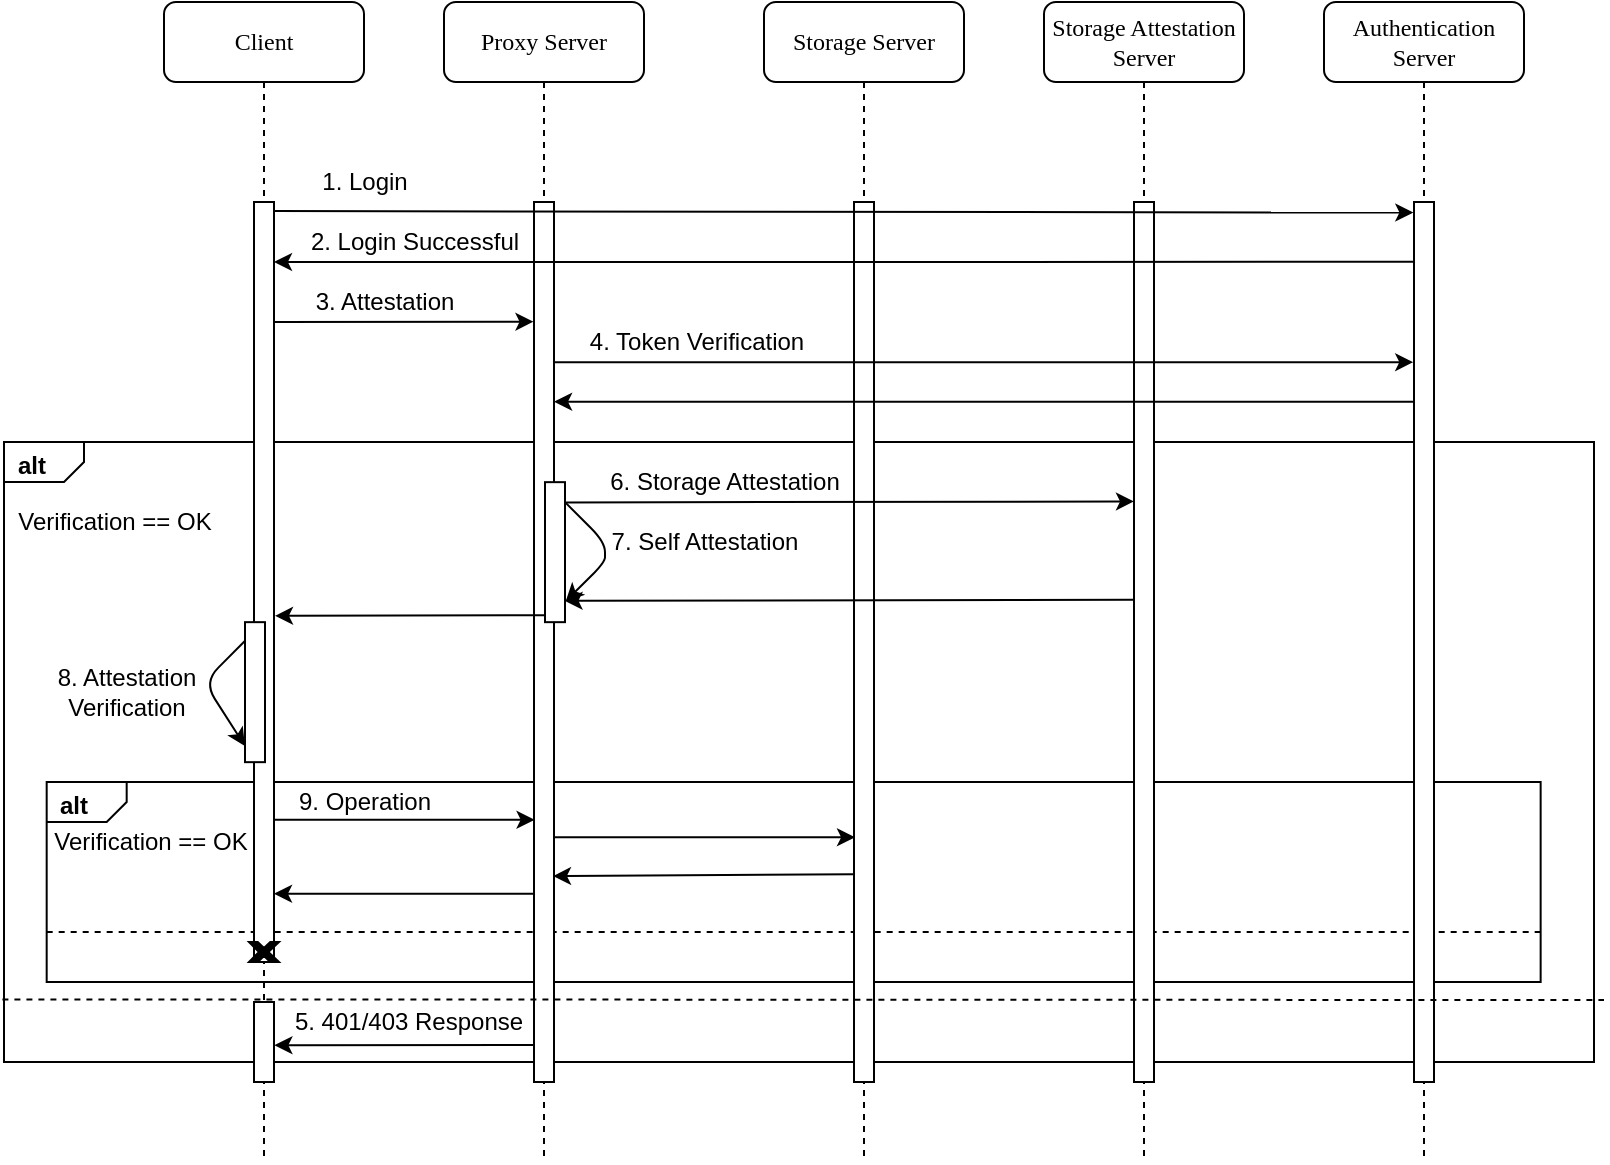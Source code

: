 <mxfile version="13.7.9" type="device"><diagram name="Page-1" id="13e1069c-82ec-6db2-03f1-153e76fe0fe0"><mxGraphModel dx="1113" dy="853" grid="1" gridSize="10" guides="1" tooltips="1" connect="1" arrows="1" fold="1" page="1" pageScale="1" pageWidth="1100" pageHeight="850" background="#ffffff" math="0" shadow="0"><root><mxCell id="0"/><mxCell id="1" parent="0"/><mxCell id="aGRBpvSZrSElPZcjYbGi-33" value="" style="html=1;shape=mxgraph.sysml.package;labelX=40;whiteSpace=wrap;align=center;" vertex="1" parent="1"><mxGeometry x="20" y="300" width="795" height="310" as="geometry"/></mxCell><mxCell id="aGRBpvSZrSElPZcjYbGi-34" value="alt" style="html=1;align=left;verticalAlign=top;labelPosition=left;verticalLabelPosition=top;labelBackgroundColor=none;spacingLeft=5;spacingTop=-2;fontStyle=1;" connectable="0" vertex="1" parent="aGRBpvSZrSElPZcjYbGi-33"><mxGeometry as="geometry"/></mxCell><mxCell id="aGRBpvSZrSElPZcjYbGi-39" value="" style="html=1;shape=mxgraph.sysml.package;labelX=40;whiteSpace=wrap;align=center;" vertex="1" parent="aGRBpvSZrSElPZcjYbGi-33"><mxGeometry x="21.342" y="170" width="746.98" height="100" as="geometry"/></mxCell><mxCell id="aGRBpvSZrSElPZcjYbGi-40" value="alt" style="html=1;align=left;verticalAlign=top;labelPosition=left;verticalLabelPosition=top;labelBackgroundColor=none;spacingLeft=5;spacingTop=-2;fontStyle=1;" connectable="0" vertex="1" parent="aGRBpvSZrSElPZcjYbGi-39"><mxGeometry as="geometry"/></mxCell><mxCell id="aGRBpvSZrSElPZcjYbGi-72" value="Verification == OK" style="text;html=1;align=center;verticalAlign=middle;resizable=0;points=[];autosize=1;" vertex="1" parent="aGRBpvSZrSElPZcjYbGi-39"><mxGeometry x="-3" y="20" width="110" height="20" as="geometry"/></mxCell><mxCell id="aGRBpvSZrSElPZcjYbGi-74" value="9. Operation" style="text;html=1;align=center;verticalAlign=middle;resizable=0;points=[];autosize=1;" vertex="1" parent="aGRBpvSZrSElPZcjYbGi-39"><mxGeometry x="118.658" width="80" height="20" as="geometry"/></mxCell><mxCell id="aGRBpvSZrSElPZcjYbGi-44" value="" style="endArrow=none;dashed=1;html=1;entryX=1;entryY=0.75;entryDx=0;entryDy=0;entryPerimeter=0;exitX=0;exitY=0.75;exitDx=0;exitDy=0;exitPerimeter=0;" edge="1" parent="aGRBpvSZrSElPZcjYbGi-33" source="aGRBpvSZrSElPZcjYbGi-39" target="aGRBpvSZrSElPZcjYbGi-39"><mxGeometry width="50" height="50" relative="1" as="geometry"><mxPoint x="21.342" y="226" as="sourcePoint"/><mxPoint x="239.589" y="175.667" as="targetPoint"/></mxGeometry></mxCell><mxCell id="aGRBpvSZrSElPZcjYbGi-57" value="Verification == OK" style="text;html=1;align=center;verticalAlign=middle;resizable=0;points=[];autosize=1;" vertex="1" parent="aGRBpvSZrSElPZcjYbGi-33"><mxGeometry x="0.002" y="30" width="110" height="20" as="geometry"/></mxCell><mxCell id="aGRBpvSZrSElPZcjYbGi-58" value="5. 401/403 Response" style="text;html=1;align=center;verticalAlign=middle;resizable=0;points=[];autosize=1;" vertex="1" parent="aGRBpvSZrSElPZcjYbGi-33"><mxGeometry x="136.775" y="280" width="130" height="20" as="geometry"/></mxCell><mxCell id="aGRBpvSZrSElPZcjYbGi-59" value="6. Storage Attestation" style="text;html=1;align=center;verticalAlign=middle;resizable=0;points=[];autosize=1;" vertex="1" parent="aGRBpvSZrSElPZcjYbGi-33"><mxGeometry x="294.997" y="10" width="130" height="20" as="geometry"/></mxCell><mxCell id="aGRBpvSZrSElPZcjYbGi-60" value="7. Self Attestation" style="text;html=1;align=center;verticalAlign=middle;resizable=0;points=[];autosize=1;" vertex="1" parent="aGRBpvSZrSElPZcjYbGi-33"><mxGeometry x="295" y="40" width="110" height="20" as="geometry"/></mxCell><mxCell id="aGRBpvSZrSElPZcjYbGi-61" value="8. Attestation &lt;br&gt;Verification" style="text;html=1;align=center;verticalAlign=middle;resizable=0;points=[];autosize=1;" vertex="1" parent="aGRBpvSZrSElPZcjYbGi-33"><mxGeometry x="21.345" y="110" width="80" height="30" as="geometry"/></mxCell><mxCell id="7baba1c4bc27f4b0-2" value="Proxy Server" style="shape=umlLifeline;perimeter=lifelinePerimeter;whiteSpace=wrap;html=1;container=1;collapsible=0;recursiveResize=0;outlineConnect=0;rounded=1;shadow=0;comic=0;labelBackgroundColor=none;strokeWidth=1;fontFamily=Verdana;fontSize=12;align=center;" parent="1" vertex="1"><mxGeometry x="240" y="80" width="100" height="580" as="geometry"/></mxCell><mxCell id="aGRBpvSZrSElPZcjYbGi-2" value="" style="html=1;points=[];perimeter=orthogonalPerimeter;rounded=0;shadow=0;comic=0;labelBackgroundColor=none;strokeWidth=1;fontFamily=Verdana;fontSize=12;align=center;" vertex="1" parent="7baba1c4bc27f4b0-2"><mxGeometry x="45" y="100" width="10" height="440" as="geometry"/></mxCell><mxCell id="7baba1c4bc27f4b0-3" value="Storage Server" style="shape=umlLifeline;perimeter=lifelinePerimeter;whiteSpace=wrap;html=1;container=1;collapsible=0;recursiveResize=0;outlineConnect=0;rounded=1;shadow=0;comic=0;labelBackgroundColor=none;strokeWidth=1;fontFamily=Verdana;fontSize=12;align=center;" parent="1" vertex="1"><mxGeometry x="400" y="80" width="100" height="580" as="geometry"/></mxCell><mxCell id="aGRBpvSZrSElPZcjYbGi-3" value="" style="html=1;points=[];perimeter=orthogonalPerimeter;rounded=0;shadow=0;comic=0;labelBackgroundColor=none;strokeWidth=1;fontFamily=Verdana;fontSize=12;align=center;" vertex="1" parent="7baba1c4bc27f4b0-3"><mxGeometry x="45" y="100" width="10" height="440" as="geometry"/></mxCell><mxCell id="7baba1c4bc27f4b0-4" value="Storage Attestation Server" style="shape=umlLifeline;perimeter=lifelinePerimeter;whiteSpace=wrap;html=1;container=1;collapsible=0;recursiveResize=0;outlineConnect=0;rounded=1;shadow=0;comic=0;labelBackgroundColor=none;strokeWidth=1;fontFamily=Verdana;fontSize=12;align=center;" parent="1" vertex="1"><mxGeometry x="540" y="80" width="100" height="580" as="geometry"/></mxCell><mxCell id="7baba1c4bc27f4b0-5" value="Authentication Server" style="shape=umlLifeline;perimeter=lifelinePerimeter;whiteSpace=wrap;html=1;container=1;collapsible=0;recursiveResize=0;outlineConnect=0;rounded=1;shadow=0;comic=0;labelBackgroundColor=none;strokeWidth=1;fontFamily=Verdana;fontSize=12;align=center;" parent="1" vertex="1"><mxGeometry x="680" y="80" width="100" height="580" as="geometry"/></mxCell><mxCell id="aGRBpvSZrSElPZcjYbGi-5" value="" style="html=1;points=[];perimeter=orthogonalPerimeter;rounded=0;shadow=0;comic=0;labelBackgroundColor=none;strokeWidth=1;fontFamily=Verdana;fontSize=12;align=center;" vertex="1" parent="7baba1c4bc27f4b0-5"><mxGeometry x="45" y="100" width="10" height="440" as="geometry"/></mxCell><mxCell id="7baba1c4bc27f4b0-8" value="Client" style="shape=umlLifeline;perimeter=lifelinePerimeter;whiteSpace=wrap;html=1;container=1;collapsible=0;recursiveResize=0;outlineConnect=0;rounded=1;shadow=0;comic=0;labelBackgroundColor=none;strokeWidth=1;fontFamily=Verdana;fontSize=12;align=center;" parent="1" vertex="1"><mxGeometry x="100" y="80" width="100" height="580" as="geometry"/></mxCell><mxCell id="7baba1c4bc27f4b0-9" value="" style="html=1;points=[];perimeter=orthogonalPerimeter;rounded=0;shadow=0;comic=0;labelBackgroundColor=none;strokeWidth=1;fontFamily=Verdana;fontSize=12;align=center;" parent="7baba1c4bc27f4b0-8" vertex="1"><mxGeometry x="45" y="100" width="10" height="380" as="geometry"/></mxCell><mxCell id="aGRBpvSZrSElPZcjYbGi-50" value="" style="html=1;points=[];perimeter=orthogonalPerimeter;rounded=0;shadow=0;comic=0;labelBackgroundColor=none;strokeWidth=1;fontFamily=Verdana;fontSize=12;align=center;" vertex="1" parent="7baba1c4bc27f4b0-8"><mxGeometry x="45" y="500" width="10" height="40" as="geometry"/></mxCell><mxCell id="aGRBpvSZrSElPZcjYbGi-46" value="" style="verticalLabelPosition=bottom;verticalAlign=top;html=1;shape=mxgraph.basic.x;fillColor=#000000;" vertex="1" parent="7baba1c4bc27f4b0-8"><mxGeometry x="42.5" y="470" width="15" height="10" as="geometry"/></mxCell><mxCell id="7baba1c4bc27f4b0-34" value="" style="html=1;points=[];perimeter=orthogonalPerimeter;rounded=0;shadow=0;comic=0;labelBackgroundColor=none;strokeWidth=1;fontFamily=Verdana;fontSize=12;align=center;" parent="1" vertex="1"><mxGeometry x="290.5" y="320.08" width="10" height="70" as="geometry"/></mxCell><mxCell id="aGRBpvSZrSElPZcjYbGi-4" value="" style="html=1;points=[];perimeter=orthogonalPerimeter;rounded=0;shadow=0;comic=0;labelBackgroundColor=none;strokeWidth=1;fontFamily=Verdana;fontSize=12;align=center;" vertex="1" parent="1"><mxGeometry x="585" y="180" width="10" height="440" as="geometry"/></mxCell><mxCell id="aGRBpvSZrSElPZcjYbGi-6" value="" style="endArrow=classic;html=1;exitX=1;exitY=0.012;exitDx=0;exitDy=0;exitPerimeter=0;entryX=-0.033;entryY=0.012;entryDx=0;entryDy=0;entryPerimeter=0;" edge="1" parent="1" source="7baba1c4bc27f4b0-9" target="aGRBpvSZrSElPZcjYbGi-5"><mxGeometry width="50" height="50" relative="1" as="geometry"><mxPoint x="480" y="380" as="sourcePoint"/><mxPoint x="720" y="181" as="targetPoint"/></mxGeometry></mxCell><mxCell id="aGRBpvSZrSElPZcjYbGi-7" value="" style="endArrow=classic;html=1;exitX=0;exitY=0.068;exitDx=0;exitDy=0;exitPerimeter=0;" edge="1" parent="1" source="aGRBpvSZrSElPZcjYbGi-5"><mxGeometry width="50" height="50" relative="1" as="geometry"><mxPoint x="725" y="220" as="sourcePoint"/><mxPoint x="155" y="210" as="targetPoint"/></mxGeometry></mxCell><mxCell id="aGRBpvSZrSElPZcjYbGi-8" value="" style="endArrow=classic;html=1;entryX=-0.026;entryY=0.136;entryDx=0;entryDy=0;entryPerimeter=0;" edge="1" parent="1" target="aGRBpvSZrSElPZcjYbGi-2"><mxGeometry width="50" height="50" relative="1" as="geometry"><mxPoint x="155" y="240" as="sourcePoint"/><mxPoint x="280" y="239" as="targetPoint"/></mxGeometry></mxCell><mxCell id="aGRBpvSZrSElPZcjYbGi-9" value="" style="endArrow=classic;html=1;exitX=0.95;exitY=0.145;exitDx=0;exitDy=0;exitPerimeter=0;entryX=-0.05;entryY=0.181;entryDx=0;entryDy=0;entryPerimeter=0;" edge="1" parent="1" source="7baba1c4bc27f4b0-34"><mxGeometry width="50" height="50" relative="1" as="geometry"><mxPoint x="170.5" y="290.08" as="sourcePoint"/><mxPoint x="585" y="329.72" as="targetPoint"/></mxGeometry></mxCell><mxCell id="aGRBpvSZrSElPZcjYbGi-10" value="" style="endArrow=classic;html=1;entryX=1.033;entryY=0.851;entryDx=0;entryDy=0;entryPerimeter=0;" edge="1" parent="1" target="7baba1c4bc27f4b0-34"><mxGeometry width="50" height="50" relative="1" as="geometry"><mxPoint x="300.5" y="330.08" as="sourcePoint"/><mxPoint x="340.5" y="290.08" as="targetPoint"/><Array as="points"><mxPoint x="320.5" y="350.08"/><mxPoint x="320.5" y="360.08"/></Array></mxGeometry></mxCell><mxCell id="aGRBpvSZrSElPZcjYbGi-11" value="" style="endArrow=classic;html=1;exitX=0.007;exitY=0.951;exitDx=0;exitDy=0;exitPerimeter=0;entryX=1;entryY=0.311;entryDx=0;entryDy=0;entryPerimeter=0;" edge="1" parent="1" source="7baba1c4bc27f4b0-34"><mxGeometry width="50" height="50" relative="1" as="geometry"><mxPoint x="320.5" y="389.39" as="sourcePoint"/><mxPoint x="155.5" y="386.92" as="targetPoint"/></mxGeometry></mxCell><mxCell id="aGRBpvSZrSElPZcjYbGi-12" value="" style="html=1;points=[];perimeter=orthogonalPerimeter;rounded=0;shadow=0;comic=0;labelBackgroundColor=none;strokeWidth=1;fontFamily=Verdana;fontSize=12;align=center;" vertex="1" parent="1"><mxGeometry x="140.5" y="390.08" width="10" height="70" as="geometry"/></mxCell><mxCell id="aGRBpvSZrSElPZcjYbGi-15" value="" style="endArrow=classic;html=1;entryX=0.029;entryY=0.702;entryDx=0;entryDy=0;entryPerimeter=0;" edge="1" parent="1" source="7baba1c4bc27f4b0-9" target="aGRBpvSZrSElPZcjYbGi-2"><mxGeometry width="50" height="50" relative="1" as="geometry"><mxPoint x="155.5" y="480.2" as="sourcePoint"/><mxPoint x="285.21" y="479.32" as="targetPoint"/></mxGeometry></mxCell><mxCell id="aGRBpvSZrSElPZcjYbGi-16" value="" style="endArrow=classic;html=1;entryX=0.051;entryY=0.722;entryDx=0;entryDy=0;entryPerimeter=0;exitX=0.95;exitY=0.722;exitDx=0;exitDy=0;exitPerimeter=0;" edge="1" parent="1" source="aGRBpvSZrSElPZcjYbGi-2" target="aGRBpvSZrSElPZcjYbGi-3"><mxGeometry width="50" height="50" relative="1" as="geometry"><mxPoint x="294.72" y="489.44" as="sourcePoint"/><mxPoint x="445.28" y="489.0" as="targetPoint"/></mxGeometry></mxCell><mxCell id="aGRBpvSZrSElPZcjYbGi-17" value="" style="endArrow=classic;html=1;entryX=-0.003;entryY=0.884;entryDx=0;entryDy=0;entryPerimeter=0;exitX=-0.008;exitY=0.135;exitDx=0;exitDy=0;exitPerimeter=0;" edge="1" parent="1" source="aGRBpvSZrSElPZcjYbGi-12" target="aGRBpvSZrSElPZcjYbGi-12"><mxGeometry width="50" height="50" relative="1" as="geometry"><mxPoint x="340" y="330" as="sourcePoint"/><mxPoint x="390" y="280" as="targetPoint"/><Array as="points"><mxPoint x="120" y="420"/></Array></mxGeometry></mxCell><mxCell id="aGRBpvSZrSElPZcjYbGi-35" value="" style="endArrow=classic;html=1;exitX=1.02;exitY=0.182;exitDx=0;exitDy=0;exitPerimeter=0;entryX=-0.039;entryY=0.182;entryDx=0;entryDy=0;entryPerimeter=0;" edge="1" parent="1" source="aGRBpvSZrSElPZcjYbGi-2" target="aGRBpvSZrSElPZcjYbGi-5"><mxGeometry width="50" height="50" relative="1" as="geometry"><mxPoint x="300.5" y="260" as="sourcePoint"/><mxPoint x="720" y="260" as="targetPoint"/></mxGeometry></mxCell><mxCell id="aGRBpvSZrSElPZcjYbGi-36" value="" style="endArrow=classic;html=1;exitX=-0.027;exitY=0.227;exitDx=0;exitDy=0;exitPerimeter=0;entryX=1.003;entryY=0.227;entryDx=0;entryDy=0;entryPerimeter=0;" edge="1" parent="1" source="aGRBpvSZrSElPZcjYbGi-5" target="aGRBpvSZrSElPZcjYbGi-2"><mxGeometry width="50" height="50" relative="1" as="geometry"><mxPoint x="430" y="380" as="sourcePoint"/><mxPoint x="480" y="330" as="targetPoint"/></mxGeometry></mxCell><mxCell id="aGRBpvSZrSElPZcjYbGi-37" value="" style="endArrow=none;dashed=1;html=1;exitX=-0.001;exitY=0.899;exitDx=0;exitDy=0;exitPerimeter=0;" edge="1" parent="1" source="aGRBpvSZrSElPZcjYbGi-33"><mxGeometry width="50" height="50" relative="1" as="geometry"><mxPoint x="100" y="560" as="sourcePoint"/><mxPoint x="820" y="579" as="targetPoint"/></mxGeometry></mxCell><mxCell id="aGRBpvSZrSElPZcjYbGi-38" value="" style="endArrow=classic;html=1;exitX=-0.04;exitY=0.958;exitDx=0;exitDy=0;exitPerimeter=0;entryX=1.02;entryY=0.54;entryDx=0;entryDy=0;entryPerimeter=0;" edge="1" parent="1" source="aGRBpvSZrSElPZcjYbGi-2" target="aGRBpvSZrSElPZcjYbGi-50"><mxGeometry width="50" height="50" relative="1" as="geometry"><mxPoint x="430" y="420" as="sourcePoint"/><mxPoint x="155" y="585" as="targetPoint"/></mxGeometry></mxCell><mxCell id="aGRBpvSZrSElPZcjYbGi-42" value="" style="endArrow=classic;html=1;exitX=-0.035;exitY=0.764;exitDx=0;exitDy=0;exitPerimeter=0;entryX=0.95;entryY=0.766;entryDx=0;entryDy=0;entryPerimeter=0;" edge="1" parent="1" source="aGRBpvSZrSElPZcjYbGi-3" target="aGRBpvSZrSElPZcjYbGi-2"><mxGeometry width="50" height="50" relative="1" as="geometry"><mxPoint x="330" y="510" as="sourcePoint"/><mxPoint x="300" y="500" as="targetPoint"/></mxGeometry></mxCell><mxCell id="aGRBpvSZrSElPZcjYbGi-43" value="" style="endArrow=classic;html=1;exitX=-0.035;exitY=0.786;exitDx=0;exitDy=0;exitPerimeter=0;" edge="1" parent="1" source="aGRBpvSZrSElPZcjYbGi-2" target="7baba1c4bc27f4b0-9"><mxGeometry width="50" height="50" relative="1" as="geometry"><mxPoint x="250" y="470" as="sourcePoint"/><mxPoint x="300" y="420" as="targetPoint"/></mxGeometry></mxCell><mxCell id="aGRBpvSZrSElPZcjYbGi-53" value="1. Login" style="text;html=1;align=center;verticalAlign=middle;resizable=0;points=[];autosize=1;" vertex="1" parent="1"><mxGeometry x="170" y="160" width="60" height="20" as="geometry"/></mxCell><mxCell id="aGRBpvSZrSElPZcjYbGi-54" value="2. Login Successful" style="text;html=1;align=center;verticalAlign=middle;resizable=0;points=[];autosize=1;" vertex="1" parent="1"><mxGeometry x="165" y="190" width="120" height="20" as="geometry"/></mxCell><mxCell id="aGRBpvSZrSElPZcjYbGi-55" value="3. Attestation" style="text;html=1;align=center;verticalAlign=middle;resizable=0;points=[];autosize=1;" vertex="1" parent="1"><mxGeometry x="170" y="220" width="80" height="20" as="geometry"/></mxCell><mxCell id="aGRBpvSZrSElPZcjYbGi-56" value="4. Token Verification" style="text;html=1;align=center;verticalAlign=middle;resizable=0;points=[];autosize=1;" vertex="1" parent="1"><mxGeometry x="305.5" y="240" width="120" height="20" as="geometry"/></mxCell><mxCell id="aGRBpvSZrSElPZcjYbGi-73" value="" style="endArrow=classic;html=1;exitX=-0.033;exitY=0.452;exitDx=0;exitDy=0;exitPerimeter=0;entryX=0.976;entryY=0.847;entryDx=0;entryDy=0;entryPerimeter=0;" edge="1" parent="1" source="aGRBpvSZrSElPZcjYbGi-4" target="7baba1c4bc27f4b0-34"><mxGeometry width="50" height="50" relative="1" as="geometry"><mxPoint x="390" y="490" as="sourcePoint"/><mxPoint x="440" y="440" as="targetPoint"/></mxGeometry></mxCell></root></mxGraphModel></diagram></mxfile>